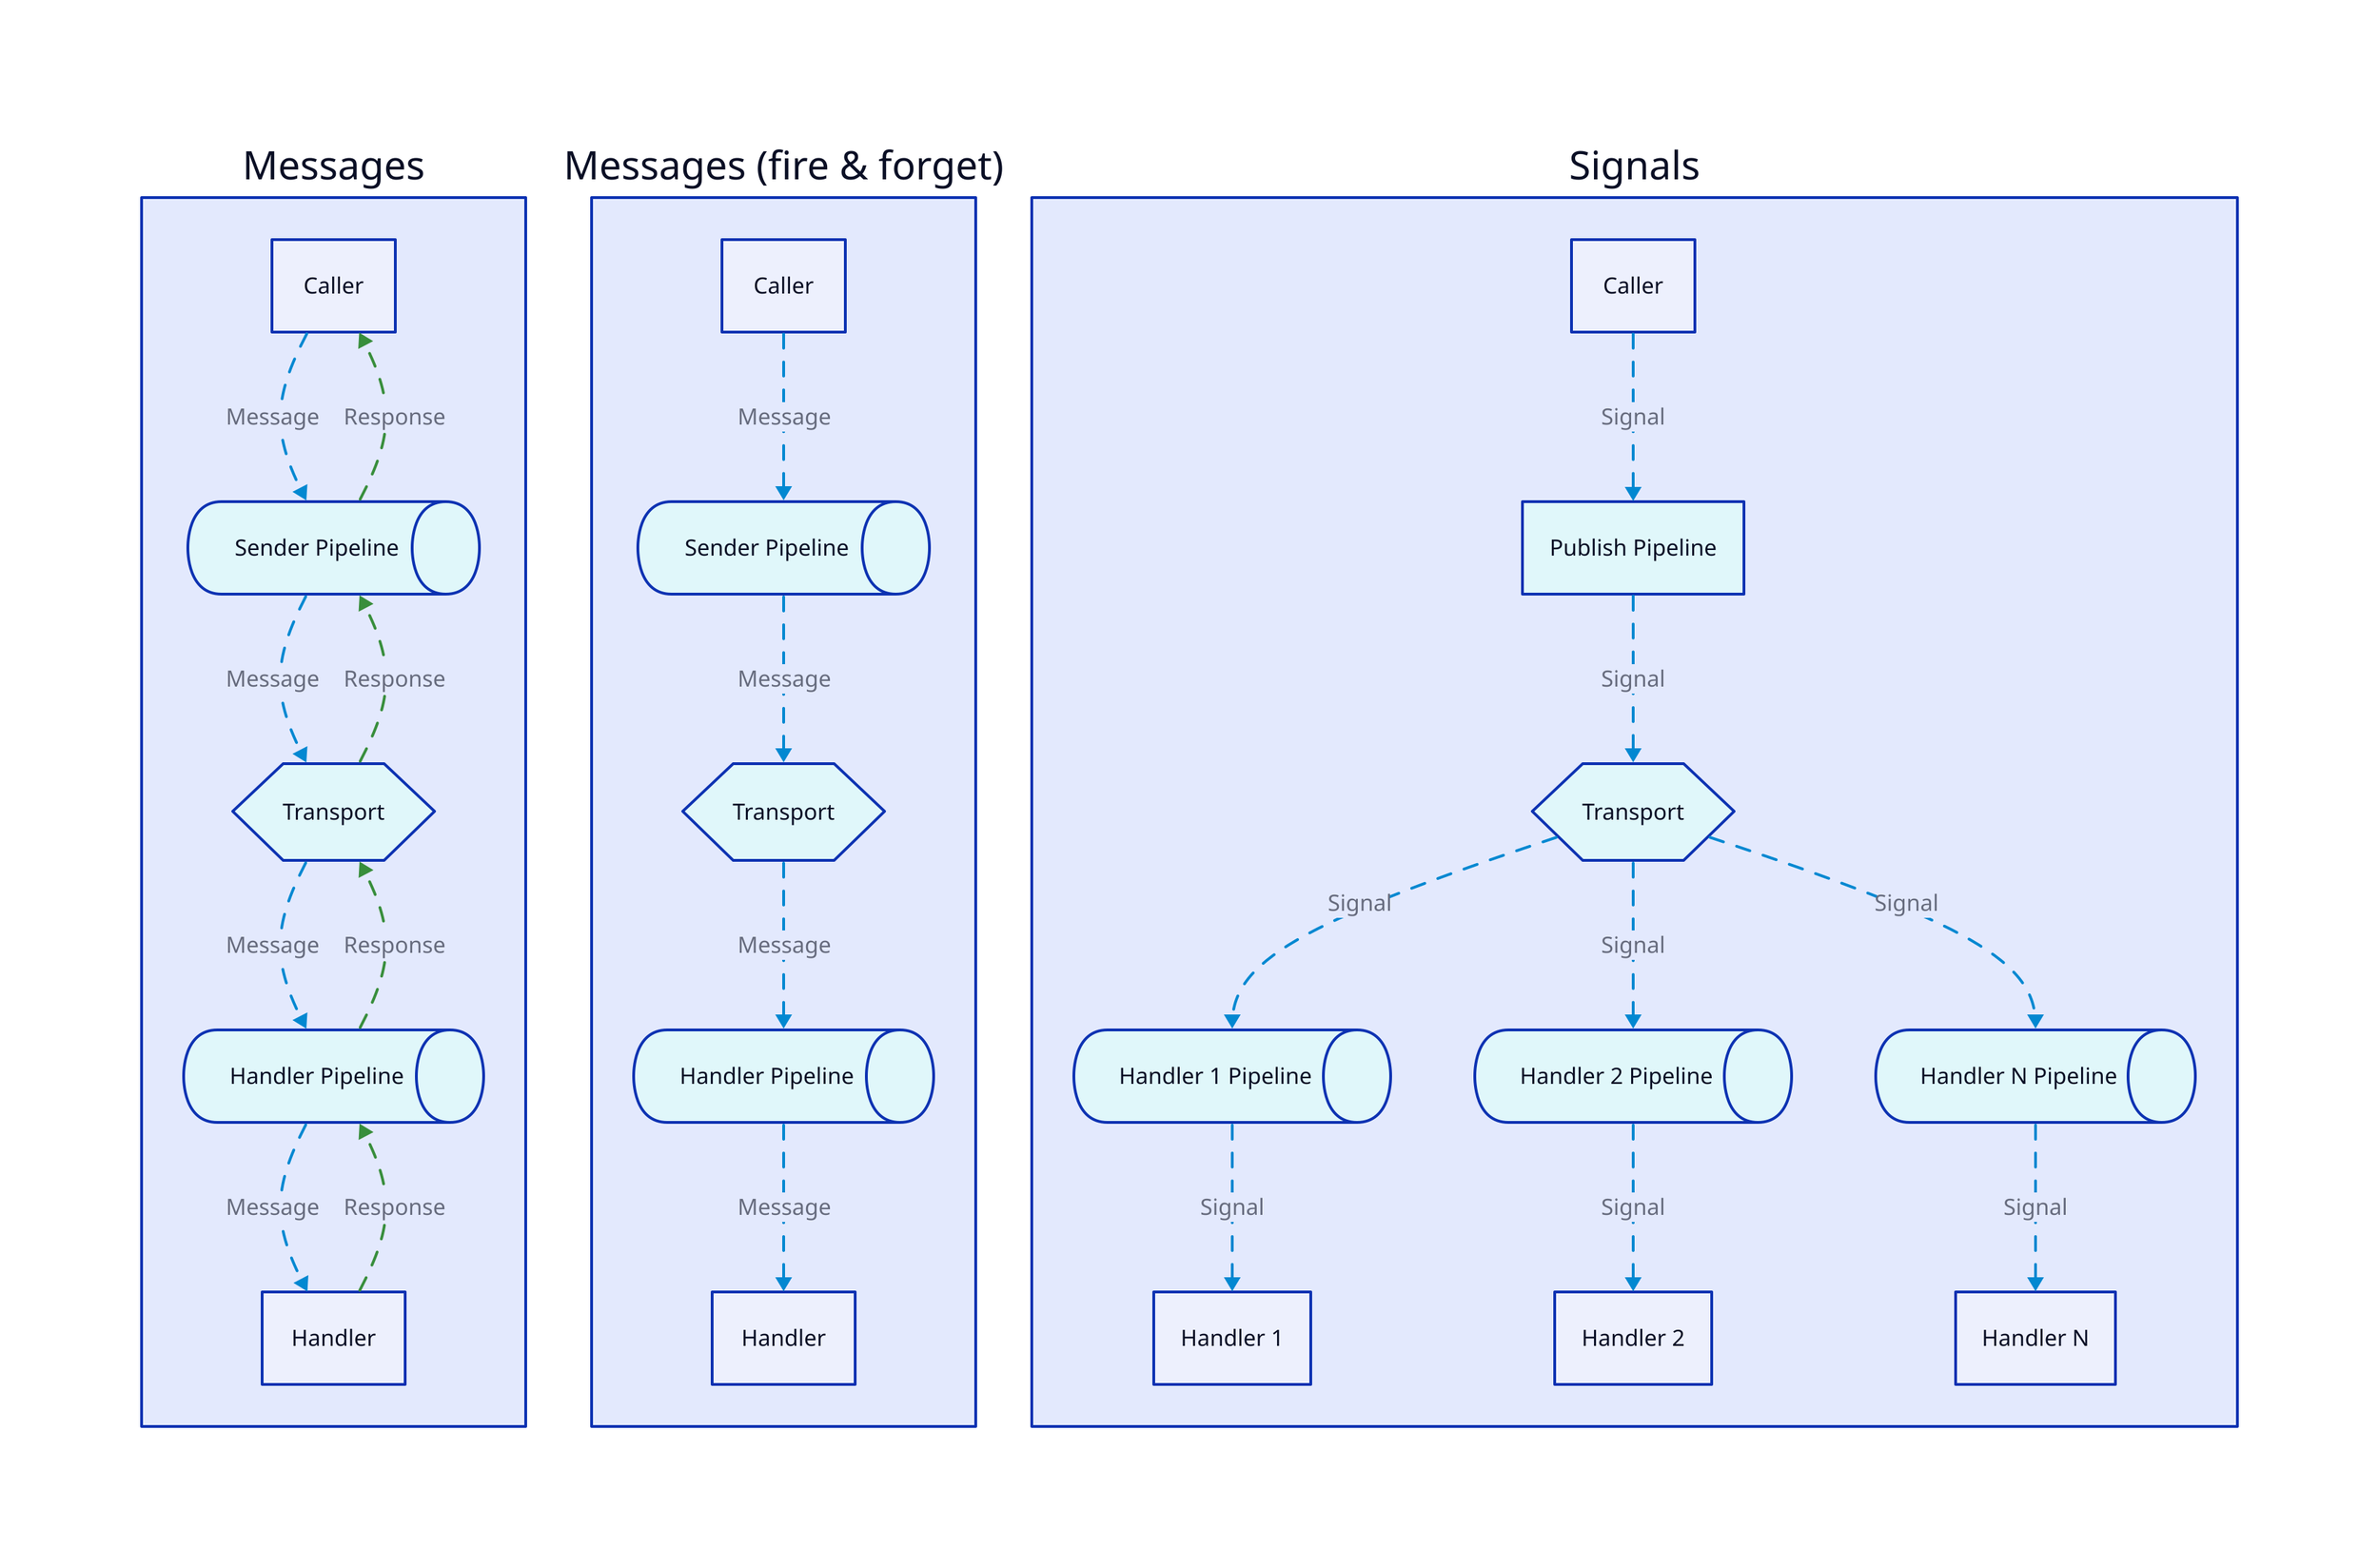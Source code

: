 direction: down

MessagesWithResponse: Messages {
  Caller: {
    shape: rectangle
  }

  SenderPipeline: Sender Pipeline {
    shape: queue
    style.fill: "#e0f7fa"
  }

  Transport: {
    shape: hexagon
    style.fill: "#e0f7fa"
  }

  HandlerPipeline: Handler Pipeline {
    shape: queue
    style.fill: "#e0f7fa"
  }

  Handler: {
    shape: rectangle
  }

  Caller -> SenderPipeline: "Message" {
    style.stroke: "#0288d1"
    style.animated: true
  }

  SenderPipeline -> Caller: "Response" {
    style.stroke: "#388e3c"
    style.animated: true
  }

  SenderPipeline -> Transport: "Message" {
    style.stroke: "#0288d1"
    style.animated: true
  }

  Transport -> SenderPipeline: "Response" {
    style.stroke: "#388e3c"
    style.animated: true
  }

  Transport -> HandlerPipeline: "Message" {
    style.stroke: "#0288d1"
    style.animated: true
  }

  HandlerPipeline -> Transport: "Response" {
    style.stroke: "#388e3c"
    style.animated: true
  }

  HandlerPipeline -> Handler: "Message" {
    style.stroke: "#0288d1"
    style.animated: true
  }

  Handler -> HandlerPipeline: "Response" {
    style.stroke: "#388e3c"
    style.animated: true
  }
}

MessagesFireAndForget: Messages (fire & forget) {
  Caller: {
    shape: rectangle
  }

  SenderPipeline: Sender Pipeline {
    shape: queue
    style.fill: "#e0f7fa"
  }

  Transport: {
    shape: hexagon
    style.fill: "#e0f7fa"
  }

  HandlerPipeline: Handler Pipeline {
    shape: queue
    style.fill: "#e0f7fa"
  }

  Handler: {
    shape: rectangle
  }

  Caller -> SenderPipeline: "Message" {
    style.stroke: "#0288d1"
    style.animated: true
  }

  SenderPipeline -> Transport: "Message" {
    style.stroke: "#0288d1"
    style.animated: true
  }

  Transport -> HandlerPipeline: "Message" {
    style.stroke: "#0288d1"
    style.animated: true
  }

  HandlerPipeline -> Handler: "Message" {
    style.stroke: "#0288d1"
    style.animated: true
  }
}

Signals: {
  Caller: {
    shape: rectangle
  }

  PublishPipeline: "Publish Pipeline" {
    shape: rectangle
    style.fill: "#e0f7fa"
  }

  Transport: {
    shape: hexagon
    style.fill: "#e0f7fa"
  }

  Handler1Pipeline: Handler 1 Pipeline {
    shape: queue
    style.fill: "#e0f7fa"
  }

  Handler2Pipeline: Handler 2 Pipeline {
    shape: queue
    style.fill: "#e0f7fa"
  }

  HandlerNPipeline: Handler N Pipeline {
    shape: queue
    style.fill: "#e0f7fa"
  }

  Handler1: Handler 1 {
    shape: rectangle
  }

  Handler2: Handler 2 {
    shape: rectangle
  }

  HandlerN: Handler N {
    shape: rectangle
  }

  Caller -> PublishPipeline: Signal {
    style.stroke: "#0288d1"
    style.animated: true
  }

  PublishPipeline -> Transport: Signal {
    style.stroke: "#0288d1"
    style.animated: true
  }

  Transport -> Handler1Pipeline: Signal {
    style.stroke: "#0288d1"
    style.animated: true
  }

  Transport -> Handler2Pipeline: Signal {
    style.stroke: "#0288d1"
    style.animated: true
  }

  Transport -> HandlerNPipeline: Signal {
    style.stroke: "#0288d1"
    style.animated: true
  }

  Handler1Pipeline -> Handler1: Signal {
    style.stroke: "#0288d1"
    style.animated: true
  }

  Handler2Pipeline -> Handler2: Signal {
    style.stroke: "#0288d1"
    style.animated: true
  }

  HandlerNPipeline -> HandlerN: Signal {
    style.stroke: "#0288d1"
    style.animated: true
  }
}

